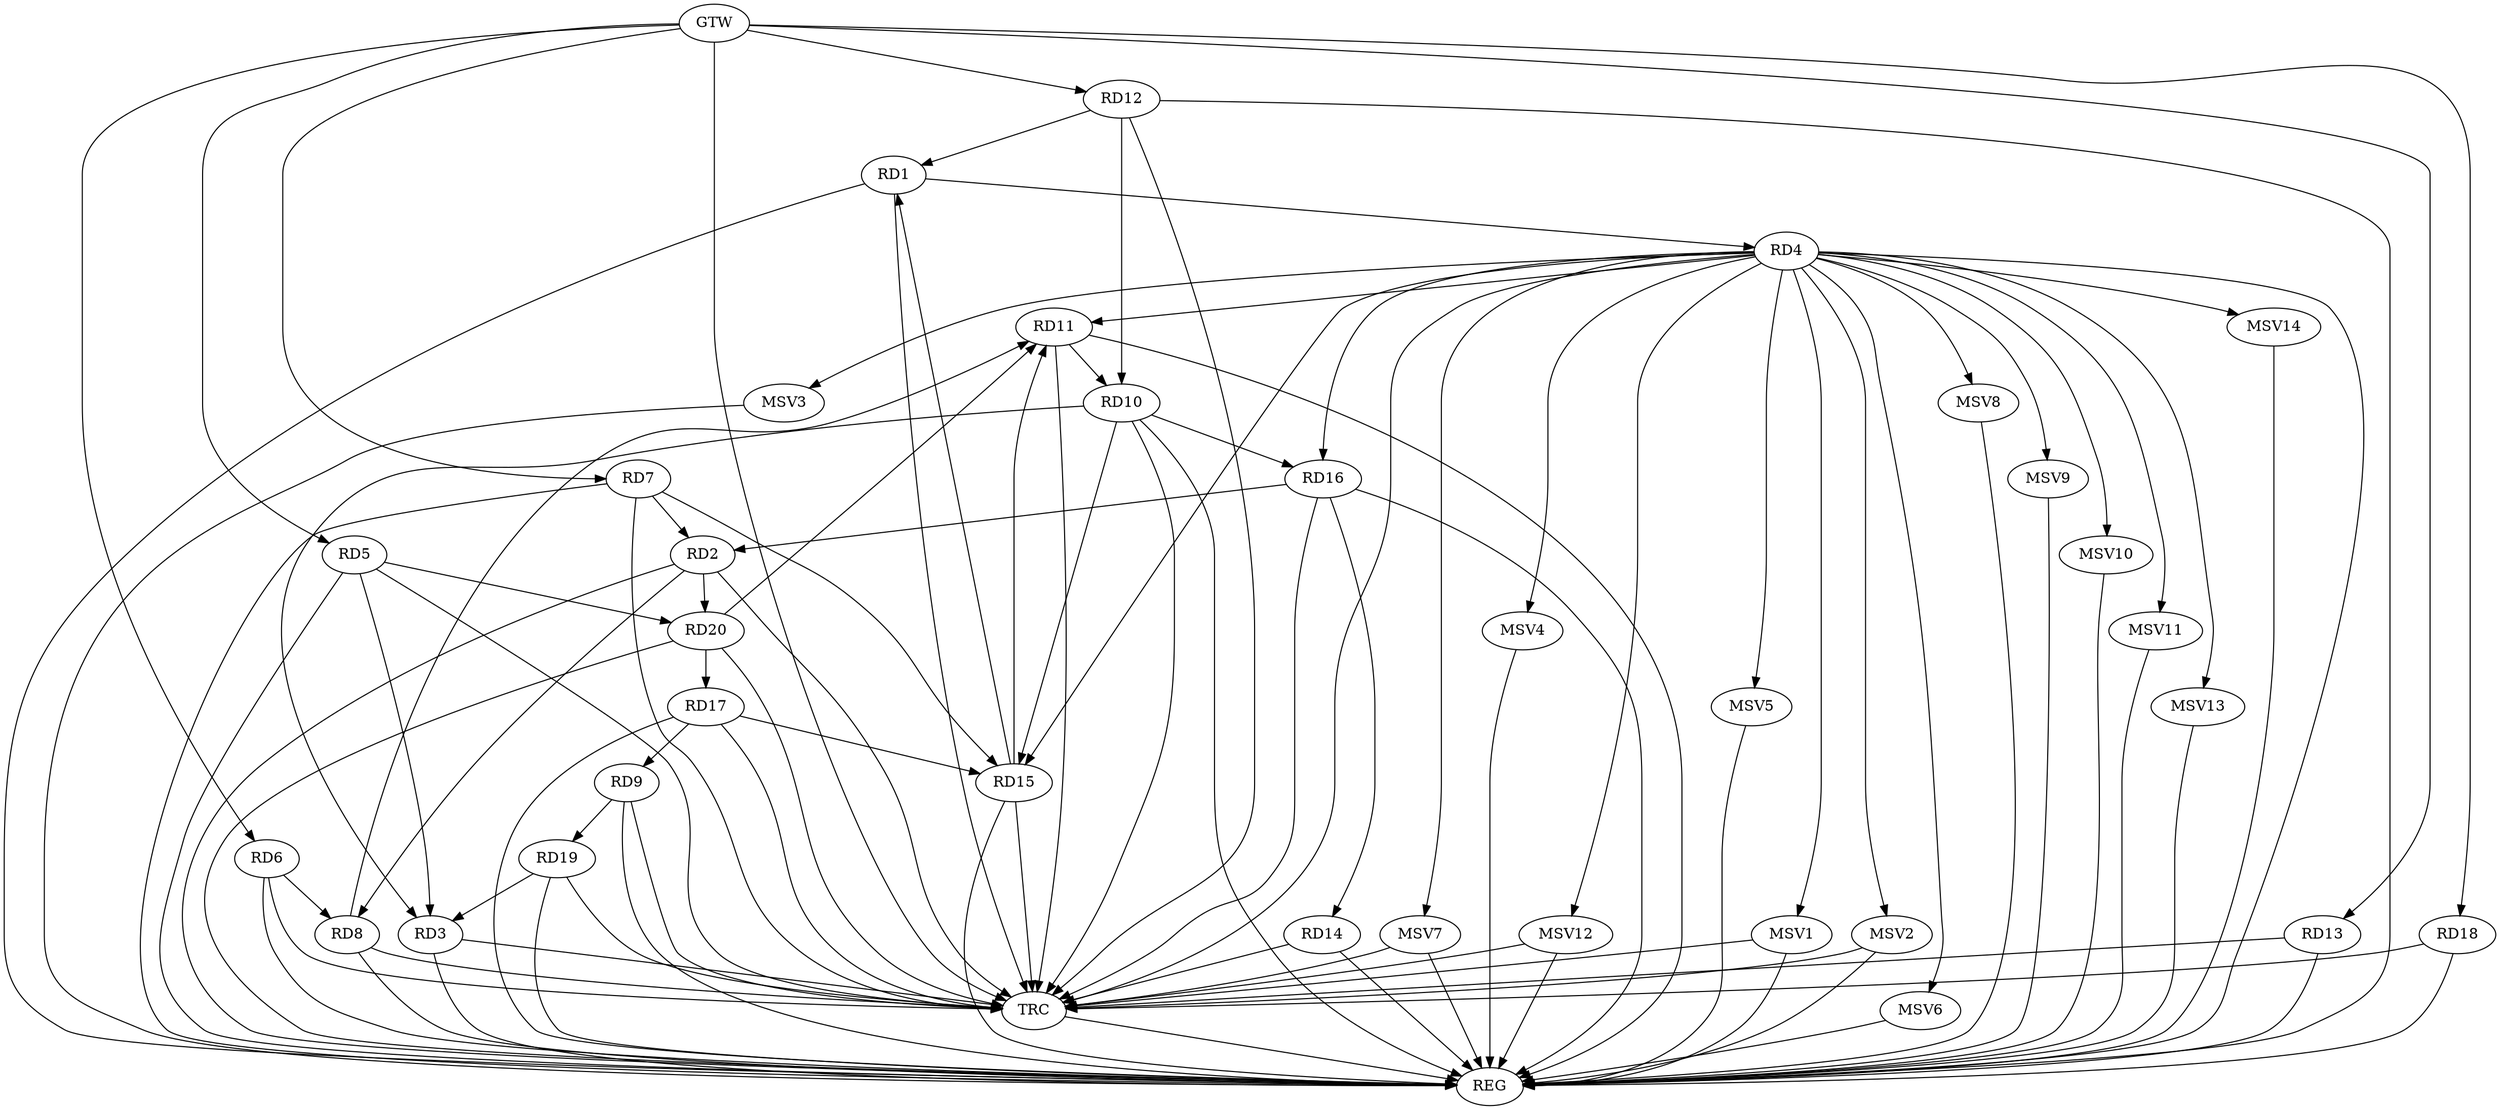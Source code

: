 strict digraph G {
  RD1 [ label="RD1" ];
  RD2 [ label="RD2" ];
  RD3 [ label="RD3" ];
  RD4 [ label="RD4" ];
  RD5 [ label="RD5" ];
  RD6 [ label="RD6" ];
  RD7 [ label="RD7" ];
  RD8 [ label="RD8" ];
  RD9 [ label="RD9" ];
  RD10 [ label="RD10" ];
  RD11 [ label="RD11" ];
  RD12 [ label="RD12" ];
  RD13 [ label="RD13" ];
  RD14 [ label="RD14" ];
  RD15 [ label="RD15" ];
  RD16 [ label="RD16" ];
  RD17 [ label="RD17" ];
  RD18 [ label="RD18" ];
  RD19 [ label="RD19" ];
  RD20 [ label="RD20" ];
  GTW [ label="GTW" ];
  REG [ label="REG" ];
  TRC [ label="TRC" ];
  MSV1 [ label="MSV1" ];
  MSV2 [ label="MSV2" ];
  MSV3 [ label="MSV3" ];
  MSV4 [ label="MSV4" ];
  MSV5 [ label="MSV5" ];
  MSV6 [ label="MSV6" ];
  MSV7 [ label="MSV7" ];
  MSV8 [ label="MSV8" ];
  MSV9 [ label="MSV9" ];
  MSV10 [ label="MSV10" ];
  MSV11 [ label="MSV11" ];
  MSV12 [ label="MSV12" ];
  MSV13 [ label="MSV13" ];
  MSV14 [ label="MSV14" ];
  RD1 -> RD4;
  RD12 -> RD1;
  RD15 -> RD1;
  RD7 -> RD2;
  RD2 -> RD8;
  RD16 -> RD2;
  RD2 -> RD20;
  RD5 -> RD3;
  RD10 -> RD3;
  RD19 -> RD3;
  RD4 -> RD11;
  RD4 -> RD15;
  RD4 -> RD16;
  RD5 -> RD20;
  RD6 -> RD8;
  RD7 -> RD15;
  RD8 -> RD11;
  RD17 -> RD9;
  RD9 -> RD19;
  RD11 -> RD10;
  RD12 -> RD10;
  RD10 -> RD15;
  RD10 -> RD16;
  RD15 -> RD11;
  RD20 -> RD11;
  RD16 -> RD14;
  RD17 -> RD15;
  RD20 -> RD17;
  GTW -> RD5;
  GTW -> RD6;
  GTW -> RD7;
  GTW -> RD12;
  GTW -> RD13;
  GTW -> RD18;
  RD1 -> REG;
  RD2 -> REG;
  RD3 -> REG;
  RD4 -> REG;
  RD5 -> REG;
  RD6 -> REG;
  RD7 -> REG;
  RD8 -> REG;
  RD9 -> REG;
  RD10 -> REG;
  RD11 -> REG;
  RD12 -> REG;
  RD13 -> REG;
  RD14 -> REG;
  RD15 -> REG;
  RD16 -> REG;
  RD17 -> REG;
  RD18 -> REG;
  RD19 -> REG;
  RD20 -> REG;
  RD1 -> TRC;
  RD2 -> TRC;
  RD3 -> TRC;
  RD4 -> TRC;
  RD5 -> TRC;
  RD6 -> TRC;
  RD7 -> TRC;
  RD8 -> TRC;
  RD9 -> TRC;
  RD10 -> TRC;
  RD11 -> TRC;
  RD12 -> TRC;
  RD13 -> TRC;
  RD14 -> TRC;
  RD15 -> TRC;
  RD16 -> TRC;
  RD17 -> TRC;
  RD18 -> TRC;
  RD19 -> TRC;
  RD20 -> TRC;
  GTW -> TRC;
  TRC -> REG;
  RD4 -> MSV1;
  MSV1 -> REG;
  MSV1 -> TRC;
  RD4 -> MSV2;
  MSV2 -> REG;
  MSV2 -> TRC;
  RD4 -> MSV3;
  MSV3 -> REG;
  RD4 -> MSV4;
  MSV4 -> REG;
  RD4 -> MSV5;
  MSV5 -> REG;
  RD4 -> MSV6;
  MSV6 -> REG;
  RD4 -> MSV7;
  RD4 -> MSV8;
  MSV7 -> REG;
  MSV7 -> TRC;
  MSV8 -> REG;
  RD4 -> MSV9;
  MSV9 -> REG;
  RD4 -> MSV10;
  MSV10 -> REG;
  RD4 -> MSV11;
  MSV11 -> REG;
  RD4 -> MSV12;
  MSV12 -> REG;
  MSV12 -> TRC;
  RD4 -> MSV13;
  RD4 -> MSV14;
  MSV13 -> REG;
  MSV14 -> REG;
}
